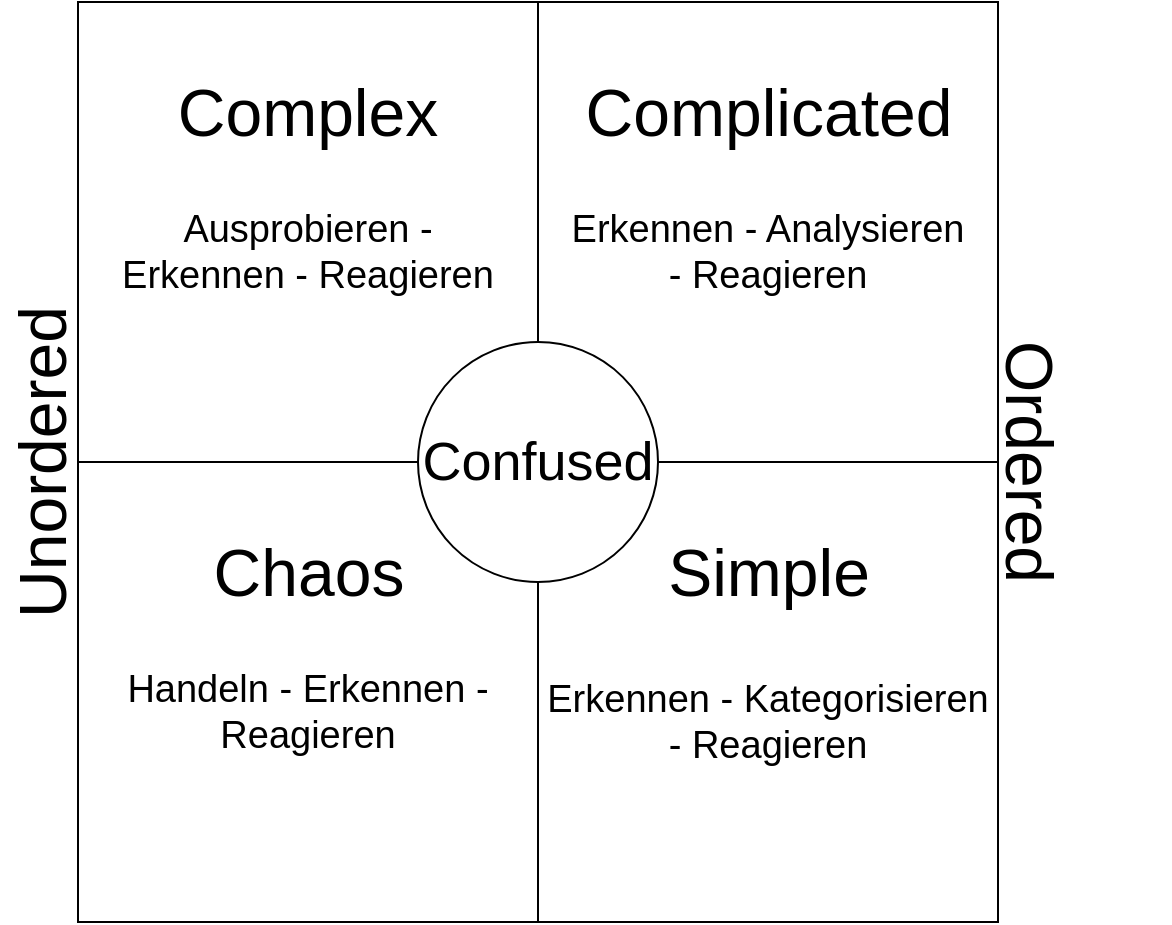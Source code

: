 <mxfile version="14.1.8" type="device"><diagram id="IfGQESZQ_iZ-4I14ddFq" name="Seite-1"><mxGraphModel dx="1422" dy="822" grid="1" gridSize="10" guides="1" tooltips="1" connect="1" arrows="1" fold="1" page="1" pageScale="1" pageWidth="827" pageHeight="1169" math="0" shadow="0"><root><mxCell id="0"/><mxCell id="1" parent="0"/><mxCell id="hIUVDGZZgydmYIo3Bk0S-15" value="" style="group" vertex="1" connectable="0" parent="1"><mxGeometry x="388" y="585" width="316" height="230" as="geometry"/></mxCell><mxCell id="hIUVDGZZgydmYIo3Bk0S-16" value="" style="rounded=0;whiteSpace=wrap;html=1;" vertex="1" parent="hIUVDGZZgydmYIo3Bk0S-15"><mxGeometry width="230" height="230" as="geometry"/></mxCell><mxCell id="hIUVDGZZgydmYIo3Bk0S-17" value="Simple" style="text;html=1;strokeColor=none;fillColor=none;align=center;verticalAlign=middle;whiteSpace=wrap;rounded=0;fontSize=33;" vertex="1" parent="hIUVDGZZgydmYIo3Bk0S-15"><mxGeometry x="22.5" y="30" width="185" height="50" as="geometry"/></mxCell><mxCell id="hIUVDGZZgydmYIo3Bk0S-18" value="Erkennen - Kategorisieren - Reagieren" style="text;html=1;strokeColor=none;fillColor=none;align=center;verticalAlign=middle;whiteSpace=wrap;rounded=0;fontSize=19;" vertex="1" parent="hIUVDGZZgydmYIo3Bk0S-15"><mxGeometry x="1" y="90" width="228" height="80" as="geometry"/></mxCell><mxCell id="hIUVDGZZgydmYIo3Bk0S-6" value="" style="group" vertex="1" connectable="0" parent="1"><mxGeometry x="158" y="355" width="295" height="290" as="geometry"/></mxCell><mxCell id="hIUVDGZZgydmYIo3Bk0S-1" value="" style="rounded=0;whiteSpace=wrap;html=1;" vertex="1" parent="hIUVDGZZgydmYIo3Bk0S-6"><mxGeometry width="230" height="230" as="geometry"/></mxCell><mxCell id="hIUVDGZZgydmYIo3Bk0S-4" value="Complex" style="text;html=1;strokeColor=none;fillColor=none;align=center;verticalAlign=middle;whiteSpace=wrap;rounded=0;fontSize=33;" vertex="1" parent="hIUVDGZZgydmYIo3Bk0S-6"><mxGeometry x="45" y="30" width="140" height="50" as="geometry"/></mxCell><mxCell id="hIUVDGZZgydmYIo3Bk0S-5" value="Ausprobieren - Erkennen - Reagieren" style="text;html=1;strokeColor=none;fillColor=none;align=center;verticalAlign=middle;whiteSpace=wrap;rounded=0;fontSize=19;" vertex="1" parent="hIUVDGZZgydmYIo3Bk0S-6"><mxGeometry x="12" y="90" width="206" height="70" as="geometry"/></mxCell><mxCell id="hIUVDGZZgydmYIo3Bk0S-11" value="" style="group" vertex="1" connectable="0" parent="1"><mxGeometry x="158" y="585" width="230" height="230" as="geometry"/></mxCell><mxCell id="hIUVDGZZgydmYIo3Bk0S-12" value="" style="rounded=0;whiteSpace=wrap;html=1;" vertex="1" parent="hIUVDGZZgydmYIo3Bk0S-11"><mxGeometry width="230" height="230" as="geometry"/></mxCell><mxCell id="hIUVDGZZgydmYIo3Bk0S-13" value="Chaos" style="text;html=1;strokeColor=none;fillColor=none;align=center;verticalAlign=middle;whiteSpace=wrap;rounded=0;fontSize=33;" vertex="1" parent="hIUVDGZZgydmYIo3Bk0S-11"><mxGeometry x="37.5" y="30" width="155" height="50" as="geometry"/></mxCell><mxCell id="hIUVDGZZgydmYIo3Bk0S-14" value="Handeln - Erkennen - Reagieren" style="text;html=1;strokeColor=none;fillColor=none;align=center;verticalAlign=middle;whiteSpace=wrap;rounded=0;fontSize=19;" vertex="1" parent="hIUVDGZZgydmYIo3Bk0S-11"><mxGeometry x="12" y="90" width="206" height="70" as="geometry"/></mxCell><mxCell id="hIUVDGZZgydmYIo3Bk0S-7" value="" style="group" vertex="1" connectable="0" parent="1"><mxGeometry x="388" y="355" width="230" height="300" as="geometry"/></mxCell><mxCell id="hIUVDGZZgydmYIo3Bk0S-8" value="" style="rounded=0;whiteSpace=wrap;html=1;" vertex="1" parent="hIUVDGZZgydmYIo3Bk0S-7"><mxGeometry width="230" height="230" as="geometry"/></mxCell><mxCell id="hIUVDGZZgydmYIo3Bk0S-9" value="Complicated" style="text;html=1;strokeColor=none;fillColor=none;align=center;verticalAlign=middle;whiteSpace=wrap;rounded=0;fontSize=33;" vertex="1" parent="hIUVDGZZgydmYIo3Bk0S-7"><mxGeometry x="22.5" y="30" width="185" height="50" as="geometry"/></mxCell><mxCell id="hIUVDGZZgydmYIo3Bk0S-10" value="Erkennen - Analysieren - Reagieren" style="text;html=1;strokeColor=none;fillColor=none;align=center;verticalAlign=middle;whiteSpace=wrap;rounded=0;fontSize=19;" vertex="1" parent="hIUVDGZZgydmYIo3Bk0S-7"><mxGeometry x="12" y="90" width="206" height="70" as="geometry"/></mxCell><mxCell id="hIUVDGZZgydmYIo3Bk0S-19" value="&lt;font style=&quot;font-size: 27px&quot;&gt;Confused&lt;/font&gt;" style="ellipse;whiteSpace=wrap;html=1;aspect=fixed;fontSize=19;" vertex="1" parent="hIUVDGZZgydmYIo3Bk0S-7"><mxGeometry x="-60" y="170" width="120" height="120" as="geometry"/></mxCell><mxCell id="hIUVDGZZgydmYIo3Bk0S-21" value="Unordered" style="text;html=1;strokeColor=none;fillColor=none;align=center;verticalAlign=middle;whiteSpace=wrap;rounded=0;fontSize=33;direction=west;rotation=270;" vertex="1" parent="1"><mxGeometry x="60" y="565" width="160" height="40" as="geometry"/></mxCell><mxCell id="hIUVDGZZgydmYIo3Bk0S-20" value="Ordered" style="text;html=1;strokeColor=none;fillColor=none;align=center;verticalAlign=middle;whiteSpace=wrap;rounded=0;fontSize=33;direction=west;rotation=90;" vertex="1" parent="1"><mxGeometry x="564" y="565" width="140" height="40" as="geometry"/></mxCell></root></mxGraphModel></diagram></mxfile>